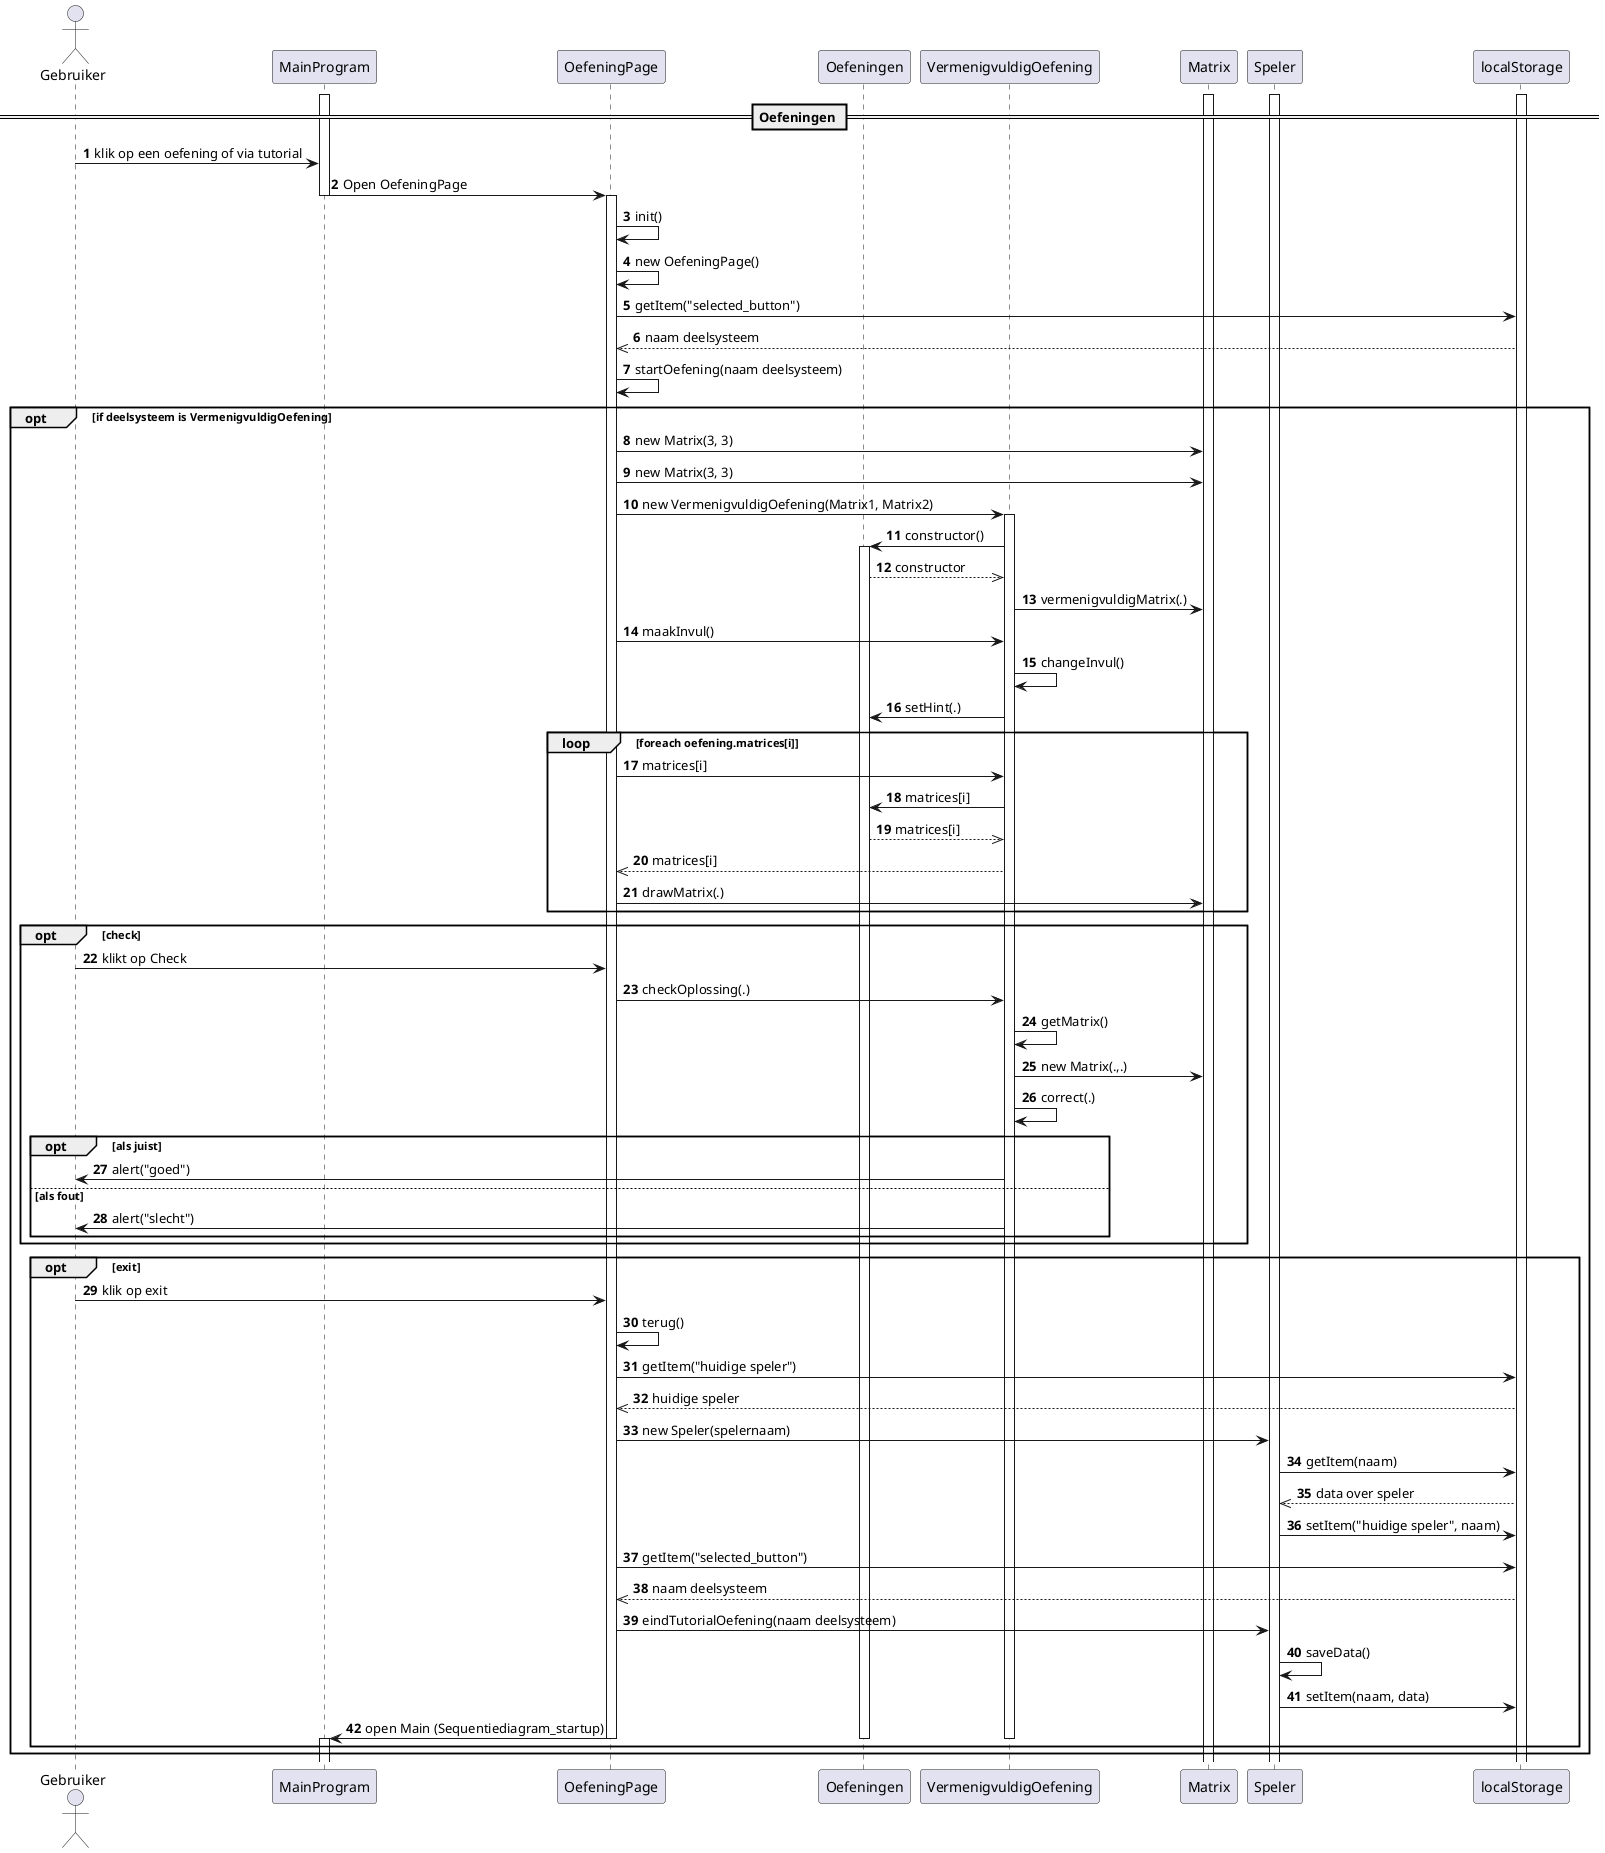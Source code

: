 @startuml
autonumber

actor Gebruiker
participant MainProgram
participant OefeningPage
participant Oefeningen
participant VermenigvuldigOefening
participant Matrix
participant Speler
participant localStorage


activate MainProgram
activate Matrix
activate Speler
activate localStorage


== Oefeningen ==
Gebruiker -> MainProgram: klik op een oefening of via tutorial
MainProgram -> OefeningPage: Open OefeningPage
deactivate MainProgram
activate OefeningPage


OefeningPage -> OefeningPage: init()
OefeningPage -> OefeningPage: new OefeningPage()

OefeningPage -> localStorage: getItem("selected_button")
    localStorage -->> OefeningPage: naam deelsysteem

OefeningPage -> OefeningPage: startOefening(naam deelsysteem)
opt if deelsysteem is VermenigvuldigOefening
    OefeningPage -> Matrix: new Matrix(3, 3)
    OefeningPage -> Matrix: new Matrix(3, 3)

    OefeningPage -> VermenigvuldigOefening: new VermenigvuldigOefening(Matrix1, Matrix2)
        activate VermenigvuldigOefening
        VermenigvuldigOefening -> Oefeningen: constructor()
            activate Oefeningen
            Oefeningen -->> VermenigvuldigOefening: constructor
        VermenigvuldigOefening -> Matrix: vermenigvuldigMatrix(.)

    OefeningPage -> VermenigvuldigOefening: maakInvul()
        VermenigvuldigOefening -> VermenigvuldigOefening: changeInvul()
        VermenigvuldigOefening -> Oefeningen: setHint(.)

    loop foreach oefening.matrices[i]
        OefeningPage -> VermenigvuldigOefening: matrices[i]
            VermenigvuldigOefening -> Oefeningen: matrices[i]
                Oefeningen -->> VermenigvuldigOefening: matrices[i]
            VermenigvuldigOefening -->> OefeningPage: matrices[i]

        OefeningPage -> Matrix: drawMatrix(.)
    end

    opt check
       Gebruiker -> OefeningPage: klikt op Check
       OefeningPage ->  VermenigvuldigOefening: checkOplossing(.)
           VermenigvuldigOefening -> VermenigvuldigOefening: getMatrix()
               VermenigvuldigOefening -> Matrix: new Matrix(.,.)
           VermenigvuldigOefening -> VermenigvuldigOefening: correct(.)
               opt als juist
                        VermenigvuldigOefening -> Gebruiker: alert("goed")
                    else als fout
                        VermenigvuldigOefening -> Gebruiker: alert("slecht")
               end
    end

    opt exit
       Gebruiker -> OefeningPage: klik op exit
       OefeningPage -> OefeningPage: terug()
           OefeningPage -> localStorage: getItem("huidige speler")
               localStorage -->> OefeningPage: huidige speler

           OefeningPage -> Speler: new Speler(spelernaam)
               Speler -> localStorage: getItem(naam)
                   localStorage -->> Speler: data over speler
               Speler -> localStorage: setItem("huidige speler", naam)

           OefeningPage -> localStorage: getItem("selected_button")
               localStorage -->> OefeningPage: naam deelsysteem

           OefeningPage -> Speler: eindTutorialOefening(naam deelsysteem)
               Speler -> Speler: saveData()
                   Speler -> localStorage: setItem(naam, data)

           OefeningPage -> MainProgram: open Main (Sequentiediagram_startup)
           deactivate OefeningPage
           deactivate Oefeningen
           deactivate VermenigvuldigOefening
           activate MainProgram
    end
end


@enduml